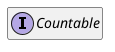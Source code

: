 @startuml
set namespaceSeparator \\
hide members
hide << alias >> circle

interface Countable
@enduml
